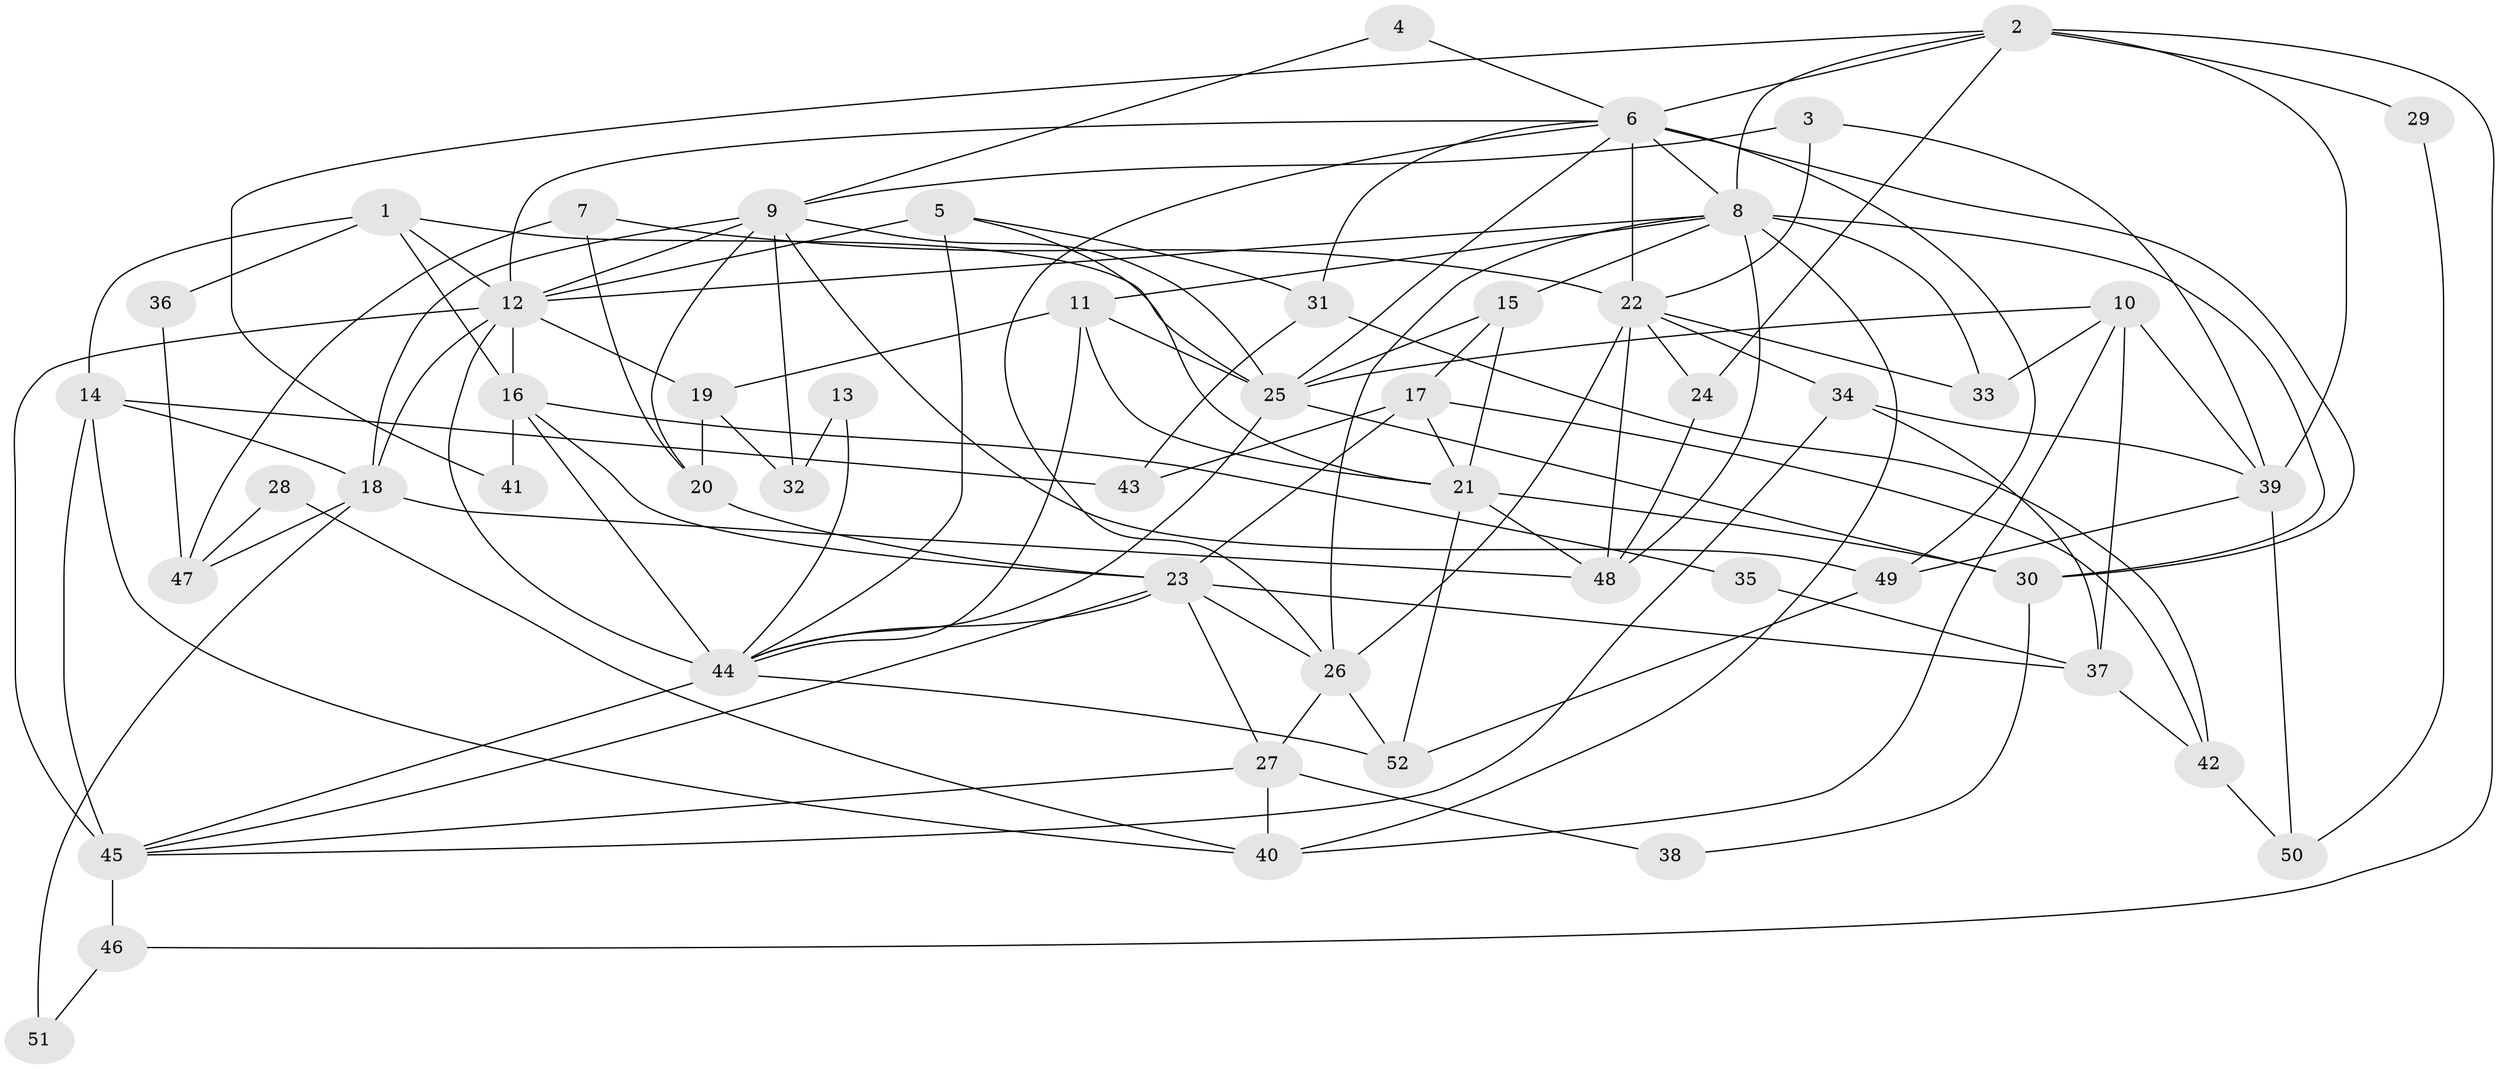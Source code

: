 // original degree distribution, {4: 0.23255813953488372, 8: 0.03488372093023256, 3: 0.2558139534883721, 2: 0.19767441860465115, 6: 0.13953488372093023, 5: 0.09302325581395349, 7: 0.046511627906976744}
// Generated by graph-tools (version 1.1) at 2025/50/03/04/25 22:50:49]
// undirected, 52 vertices, 124 edges
graph export_dot {
  node [color=gray90,style=filled];
  1;
  2;
  3;
  4;
  5;
  6;
  7;
  8;
  9;
  10;
  11;
  12;
  13;
  14;
  15;
  16;
  17;
  18;
  19;
  20;
  21;
  22;
  23;
  24;
  25;
  26;
  27;
  28;
  29;
  30;
  31;
  32;
  33;
  34;
  35;
  36;
  37;
  38;
  39;
  40;
  41;
  42;
  43;
  44;
  45;
  46;
  47;
  48;
  49;
  50;
  51;
  52;
  1 -- 12 [weight=2.0];
  1 -- 14 [weight=1.0];
  1 -- 16 [weight=1.0];
  1 -- 25 [weight=1.0];
  1 -- 36 [weight=1.0];
  2 -- 6 [weight=1.0];
  2 -- 8 [weight=2.0];
  2 -- 24 [weight=1.0];
  2 -- 29 [weight=1.0];
  2 -- 39 [weight=1.0];
  2 -- 41 [weight=1.0];
  2 -- 46 [weight=1.0];
  3 -- 9 [weight=1.0];
  3 -- 22 [weight=1.0];
  3 -- 39 [weight=1.0];
  4 -- 6 [weight=1.0];
  4 -- 9 [weight=1.0];
  5 -- 12 [weight=2.0];
  5 -- 21 [weight=1.0];
  5 -- 31 [weight=1.0];
  5 -- 44 [weight=1.0];
  6 -- 8 [weight=1.0];
  6 -- 12 [weight=2.0];
  6 -- 22 [weight=3.0];
  6 -- 25 [weight=1.0];
  6 -- 26 [weight=1.0];
  6 -- 30 [weight=1.0];
  6 -- 31 [weight=1.0];
  6 -- 49 [weight=1.0];
  7 -- 20 [weight=1.0];
  7 -- 22 [weight=1.0];
  7 -- 47 [weight=1.0];
  8 -- 11 [weight=1.0];
  8 -- 12 [weight=1.0];
  8 -- 15 [weight=1.0];
  8 -- 26 [weight=1.0];
  8 -- 30 [weight=1.0];
  8 -- 33 [weight=1.0];
  8 -- 40 [weight=1.0];
  8 -- 48 [weight=1.0];
  9 -- 12 [weight=2.0];
  9 -- 18 [weight=1.0];
  9 -- 20 [weight=1.0];
  9 -- 25 [weight=1.0];
  9 -- 32 [weight=1.0];
  9 -- 49 [weight=1.0];
  10 -- 25 [weight=1.0];
  10 -- 33 [weight=1.0];
  10 -- 37 [weight=1.0];
  10 -- 39 [weight=1.0];
  10 -- 40 [weight=1.0];
  11 -- 19 [weight=1.0];
  11 -- 21 [weight=1.0];
  11 -- 25 [weight=1.0];
  11 -- 44 [weight=1.0];
  12 -- 16 [weight=1.0];
  12 -- 18 [weight=1.0];
  12 -- 19 [weight=1.0];
  12 -- 44 [weight=1.0];
  12 -- 45 [weight=2.0];
  13 -- 32 [weight=1.0];
  13 -- 44 [weight=1.0];
  14 -- 18 [weight=1.0];
  14 -- 40 [weight=1.0];
  14 -- 43 [weight=1.0];
  14 -- 45 [weight=1.0];
  15 -- 17 [weight=2.0];
  15 -- 21 [weight=1.0];
  15 -- 25 [weight=1.0];
  16 -- 23 [weight=1.0];
  16 -- 35 [weight=1.0];
  16 -- 41 [weight=1.0];
  16 -- 44 [weight=1.0];
  17 -- 21 [weight=1.0];
  17 -- 23 [weight=1.0];
  17 -- 42 [weight=1.0];
  17 -- 43 [weight=1.0];
  18 -- 47 [weight=1.0];
  18 -- 48 [weight=1.0];
  18 -- 51 [weight=1.0];
  19 -- 20 [weight=1.0];
  19 -- 32 [weight=1.0];
  20 -- 23 [weight=1.0];
  21 -- 30 [weight=1.0];
  21 -- 48 [weight=2.0];
  21 -- 52 [weight=1.0];
  22 -- 24 [weight=1.0];
  22 -- 26 [weight=1.0];
  22 -- 33 [weight=1.0];
  22 -- 34 [weight=1.0];
  22 -- 48 [weight=1.0];
  23 -- 26 [weight=1.0];
  23 -- 27 [weight=1.0];
  23 -- 37 [weight=1.0];
  23 -- 44 [weight=1.0];
  23 -- 45 [weight=1.0];
  24 -- 48 [weight=1.0];
  25 -- 30 [weight=1.0];
  25 -- 44 [weight=1.0];
  26 -- 27 [weight=1.0];
  26 -- 52 [weight=1.0];
  27 -- 38 [weight=1.0];
  27 -- 40 [weight=1.0];
  27 -- 45 [weight=1.0];
  28 -- 40 [weight=1.0];
  28 -- 47 [weight=1.0];
  29 -- 50 [weight=1.0];
  30 -- 38 [weight=1.0];
  31 -- 42 [weight=1.0];
  31 -- 43 [weight=1.0];
  34 -- 37 [weight=1.0];
  34 -- 39 [weight=1.0];
  34 -- 45 [weight=1.0];
  35 -- 37 [weight=1.0];
  36 -- 47 [weight=1.0];
  37 -- 42 [weight=1.0];
  39 -- 49 [weight=1.0];
  39 -- 50 [weight=1.0];
  42 -- 50 [weight=1.0];
  44 -- 45 [weight=1.0];
  44 -- 52 [weight=1.0];
  45 -- 46 [weight=1.0];
  46 -- 51 [weight=1.0];
  49 -- 52 [weight=1.0];
}
